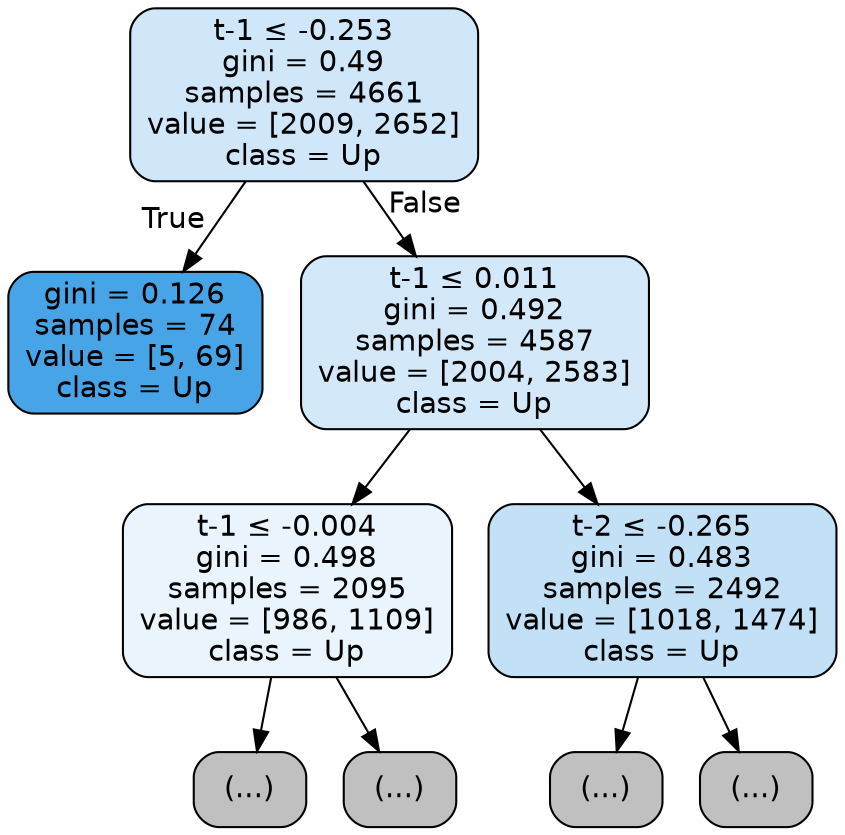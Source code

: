digraph Tree {
node [shape=box, style="filled, rounded", color="black", fontname="helvetica"] ;
edge [fontname="helvetica"] ;
0 [label=<t-1 &le; -0.253<br/>gini = 0.49<br/>samples = 4661<br/>value = [2009, 2652]<br/>class = Up>, fillcolor="#cfe7f9"] ;
1 [label=<gini = 0.126<br/>samples = 74<br/>value = [5, 69]<br/>class = Up>, fillcolor="#47a4e7"] ;
0 -> 1 [labeldistance=2.5, labelangle=45, headlabel="True"] ;
2 [label=<t-1 &le; 0.011<br/>gini = 0.492<br/>samples = 4587<br/>value = [2004, 2583]<br/>class = Up>, fillcolor="#d3e9f9"] ;
0 -> 2 [labeldistance=2.5, labelangle=-45, headlabel="False"] ;
3 [label=<t-1 &le; -0.004<br/>gini = 0.498<br/>samples = 2095<br/>value = [986, 1109]<br/>class = Up>, fillcolor="#e9f4fc"] ;
2 -> 3 ;
4 [label="(...)", fillcolor="#C0C0C0"] ;
3 -> 4 ;
9 [label="(...)", fillcolor="#C0C0C0"] ;
3 -> 9 ;
10 [label=<t-2 &le; -0.265<br/>gini = 0.483<br/>samples = 2492<br/>value = [1018, 1474]<br/>class = Up>, fillcolor="#c2e1f7"] ;
2 -> 10 ;
11 [label="(...)", fillcolor="#C0C0C0"] ;
10 -> 11 ;
12 [label="(...)", fillcolor="#C0C0C0"] ;
10 -> 12 ;
}